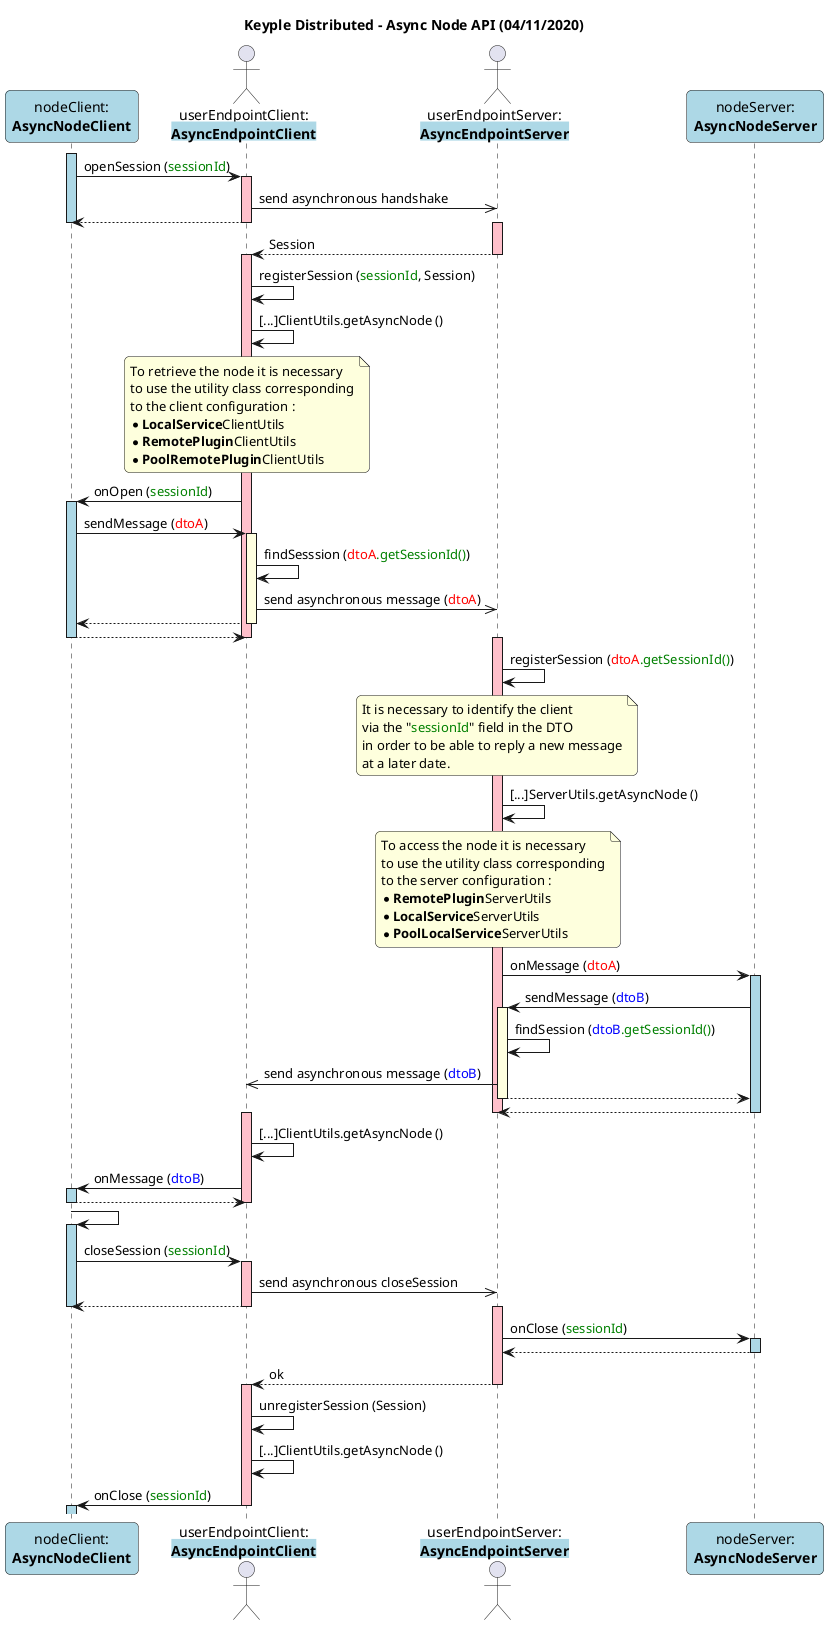 @startuml

title
    Keyple Distributed - Async Node API (04/11/2020)
end title

' == THEME ==

skinparam Shadowing false
skinparam RoundCorner 10

' == CONTENT ==

participant "nodeClient:\n**AsyncNodeClient**" as nodeClient #LightBlue
actor "userEndpointClient:\n**<back:LightBlue>AsyncEndpointClient**" as userEndpointClient

actor "userEndpointServer:\n**<back:LightBlue>AsyncEndpointServer**" as userEndpointServer
participant "nodeServer:\n**AsyncNodeServer**" as nodeServer #LightBlue

activate nodeClient #LightBlue
nodeClient -> userEndpointClient : openSession (<color:green>sessionId</color>)
activate userEndpointClient #Pink
userEndpointClient ->> userEndpointServer : send asynchronous handshake
return
deactivate nodeClient

activate userEndpointServer #Pink
userEndpointServer --> userEndpointClient : Session
deactivate userEndpointServer
activate userEndpointClient #Pink
userEndpointClient -> userEndpointClient : registerSession (<color:green>sessionId</color>, Session)
userEndpointClient -> userEndpointClient : [...]ClientUtils.getAsyncNode ()
note over userEndpointClient
    To retrieve the node it is necessary
    to use the utility class corresponding
    to the client configuration :
    * **LocalService**ClientUtils
    * **RemotePlugin**ClientUtils
    * **PoolRemotePlugin**ClientUtils
end note
userEndpointClient -> nodeClient : onOpen (<color:green>sessionId</color>)
activate nodeClient #LightBlue
nodeClient -> userEndpointClient : sendMessage (<color:red>dtoA</color>)
activate userEndpointClient #LightYellow
userEndpointClient -> userEndpointClient : findSesssion (<color:red>dtoA</color><color:green>.getSessionId()</color>)
userEndpointClient ->> userEndpointServer : send asynchronous message (<color:red>dtoA</color>)
return
return
deactivate userEndpointClient

activate userEndpointServer #Pink
userEndpointServer -> userEndpointServer : registerSession (<color:red>dtoA</color><color:green>.getSessionId()</color>)
note over userEndpointServer
    It is necessary to identify the client
    via the "<color:green>sessionId</color>" field in the DTO
    in order to be able to reply a new message
    at a later date.
end note
userEndpointServer -> userEndpointServer : [...]ServerUtils.getAsyncNode ()
note over userEndpointServer
    To access the node it is necessary
    to use the utility class corresponding
    to the server configuration :
    * **RemotePlugin**ServerUtils
    * **LocalService**ServerUtils
    * **PoolLocalService**ServerUtils
end note
userEndpointServer -> nodeServer : onMessage (<color:red>dtoA</color>)
activate nodeServer #LightBlue
nodeServer -> userEndpointServer : sendMessage (<color:blue>dtoB</color>)
activate userEndpointServer #LightYellow
userEndpointServer -> userEndpointServer : findSession (<color:blue>dtoB</color><color:green>.getSessionId()</color>)
userEndpointServer ->> userEndpointClient : send asynchronous message (<color:blue>dtoB</color>)
return
return
deactivate userEndpointServer

activate userEndpointClient #Pink
userEndpointClient -> userEndpointClient : [...]ClientUtils.getAsyncNode ()
userEndpointClient -> nodeClient : onMessage (<color:blue>dtoB</color>)
activate nodeClient #LightBlue
return
deactivate userEndpointClient

nodeClient -> nodeClient
activate nodeClient #LightBlue

nodeClient -> userEndpointClient : closeSession (<color:green>sessionId</color>)
activate userEndpointClient #Pink
userEndpointClient ->> userEndpointServer : send asynchronous closeSession
return
deactivate nodeClient

activate userEndpointServer #Pink
userEndpointServer -> nodeServer : onClose (<color:green>sessionId</color>)
activate nodeServer #LightBlue
return
userEndpointServer --> userEndpointClient : ok
deactivate userEndpointServer
activate userEndpointClient #Pink
userEndpointClient -> userEndpointClient : unregisterSession (Session)
userEndpointClient -> userEndpointClient : [...]ClientUtils.getAsyncNode ()
userEndpointClient -> nodeClient : onClose (<color:green>sessionId</color>)
deactivate userEndpointClient
activate nodeClient #LightBlue

@enduml
